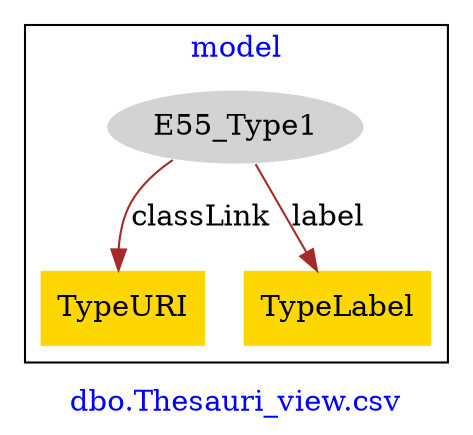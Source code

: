 digraph n0 {
fontcolor="blue"
remincross="true"
label="dbo.Thesauri_view.csv"
subgraph cluster {
label="model"
n2[style="filled",color="white",fillcolor="lightgray",label="E55_Type1"];
n3[shape="plaintext",style="filled",fillcolor="gold",label="TypeURI"];
n4[shape="plaintext",style="filled",fillcolor="gold",label="TypeLabel"];
}
n2 -> n3[color="brown",fontcolor="black",label="classLink"]
n2 -> n4[color="brown",fontcolor="black",label="label"]
}
